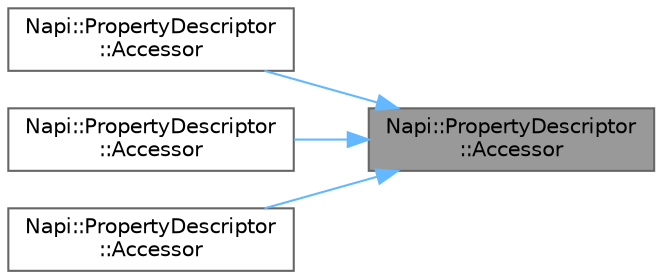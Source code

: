 digraph "Napi::PropertyDescriptor::Accessor"
{
 // LATEX_PDF_SIZE
  bgcolor="transparent";
  edge [fontname=Helvetica,fontsize=10,labelfontname=Helvetica,labelfontsize=10];
  node [fontname=Helvetica,fontsize=10,shape=box,height=0.2,width=0.4];
  rankdir="RL";
  Node1 [id="Node000001",label="Napi::PropertyDescriptor\l::Accessor",height=0.2,width=0.4,color="gray40", fillcolor="grey60", style="filled", fontcolor="black",tooltip=" "];
  Node1 -> Node2 [id="edge1_Node000001_Node000002",dir="back",color="steelblue1",style="solid",tooltip=" "];
  Node2 [id="Node000002",label="Napi::PropertyDescriptor\l::Accessor",height=0.2,width=0.4,color="grey40", fillcolor="white", style="filled",URL="$class_napi_1_1_property_descriptor.html#a70dc0766c6fa721d9152fc63e7ad4bf3",tooltip=" "];
  Node1 -> Node3 [id="edge2_Node000001_Node000003",dir="back",color="steelblue1",style="solid",tooltip=" "];
  Node3 [id="Node000003",label="Napi::PropertyDescriptor\l::Accessor",height=0.2,width=0.4,color="grey40", fillcolor="white", style="filled",URL="$class_napi_1_1_property_descriptor.html#ae968fd85ed98e36ffaf12b1f31e67d3e",tooltip=" "];
  Node1 -> Node4 [id="edge3_Node000001_Node000004",dir="back",color="steelblue1",style="solid",tooltip=" "];
  Node4 [id="Node000004",label="Napi::PropertyDescriptor\l::Accessor",height=0.2,width=0.4,color="grey40", fillcolor="white", style="filled",URL="$class_napi_1_1_property_descriptor.html#afdaa248c7df73e74e38784e2ab8c8d7d",tooltip=" "];
}
